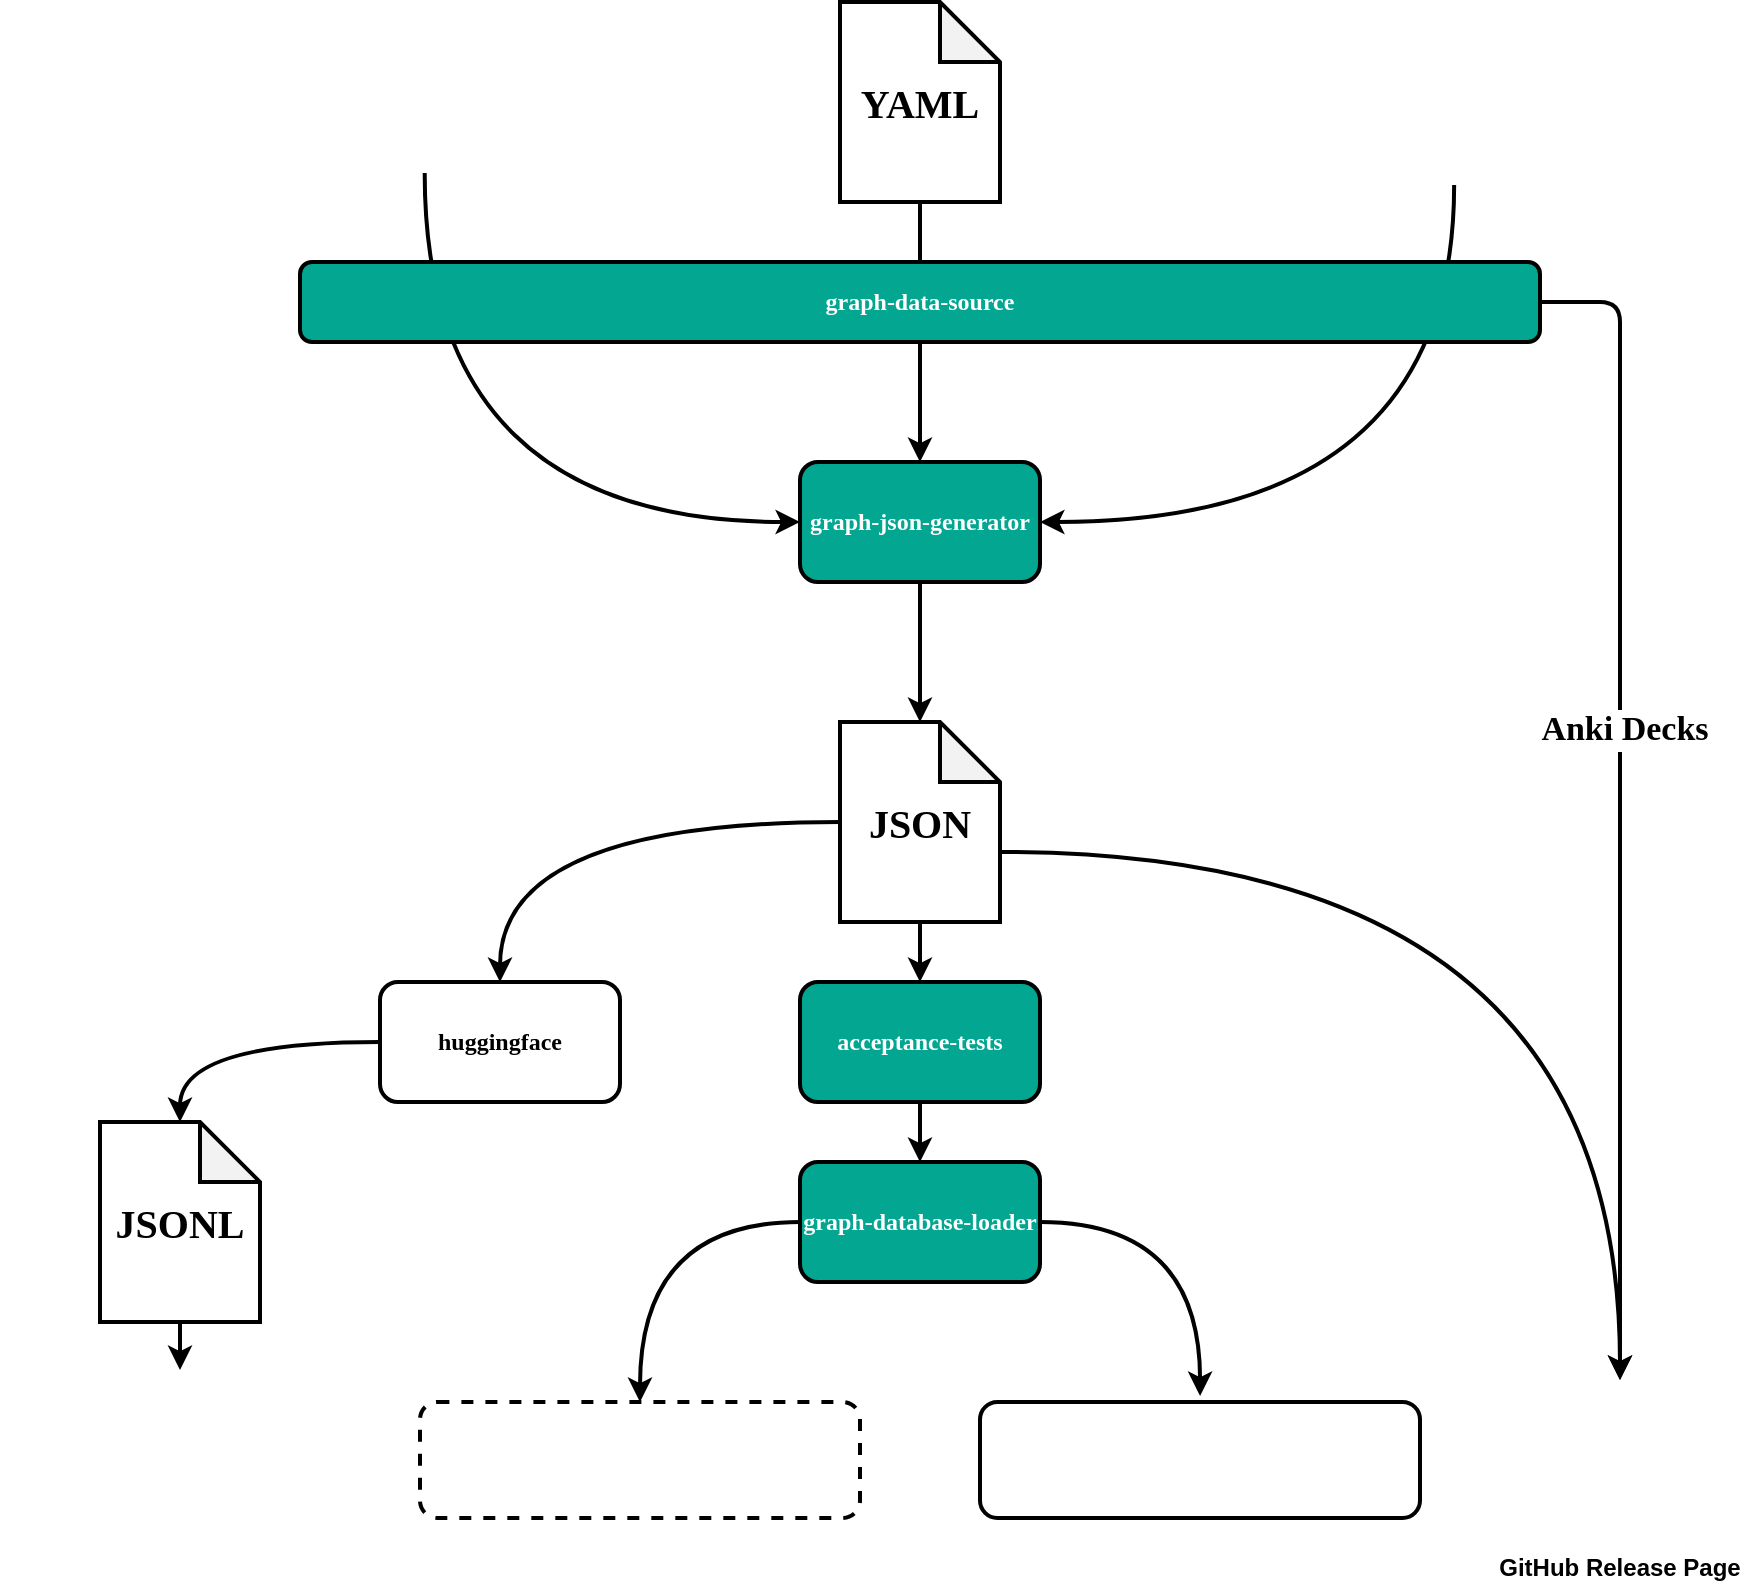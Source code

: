 <mxfile version="28.0.6">
  <diagram id="EdGJA9e4Q2ieo2XDZF0G" name="Page-1">
    <mxGraphModel dx="2916" dy="1150" grid="1" gridSize="10" guides="1" tooltips="1" connect="1" arrows="1" fold="1" page="1" pageScale="1" pageWidth="850" pageHeight="1100" math="0" shadow="0">
      <root>
        <mxCell id="0" />
        <mxCell id="1" parent="0" />
        <mxCell id="T-jjDlv4j_7LP1yPRQte-26" style="edgeStyle=orthogonalEdgeStyle;rounded=0;orthogonalLoop=1;jettySize=auto;html=1;exitX=0.5;exitY=1;exitDx=0;exitDy=0;strokeWidth=2;fontStyle=1" parent="1" source="T-jjDlv4j_7LP1yPRQte-1" target="T-jjDlv4j_7LP1yPRQte-3" edge="1">
          <mxGeometry relative="1" as="geometry" />
        </mxCell>
        <mxCell id="T-jjDlv4j_7LP1yPRQte-1" value="&lt;font style=&quot;color: light-dark(rgb(255, 255, 255), rgb(255, 255, 255));&quot;&gt;graph-json-generator&lt;/font&gt;" style="rounded=1;whiteSpace=wrap;html=1;fontFamily=Poppins;fontSource=https%3A%2F%2Ffonts.googleapis.com%2Fcss%3Ffamily%3DPoppins;fontStyle=1;strokeWidth=2;strokeColor=default;fillColor=light-dark(#03A791,#03A791);" parent="1" vertex="1">
          <mxGeometry x="280" y="340" width="120" height="60" as="geometry" />
        </mxCell>
        <mxCell id="T-jjDlv4j_7LP1yPRQte-9" style="edgeStyle=orthogonalEdgeStyle;rounded=0;orthogonalLoop=1;jettySize=auto;html=1;exitX=0;exitY=0.5;exitDx=0;exitDy=0;exitPerimeter=0;entryX=0.5;entryY=0;entryDx=0;entryDy=0;strokeWidth=2;fontStyle=1;curved=1;" parent="1" source="T-jjDlv4j_7LP1yPRQte-3" target="T-jjDlv4j_7LP1yPRQte-5" edge="1">
          <mxGeometry relative="1" as="geometry" />
        </mxCell>
        <mxCell id="T-jjDlv4j_7LP1yPRQte-23" style="edgeStyle=orthogonalEdgeStyle;rounded=0;orthogonalLoop=1;jettySize=auto;html=1;strokeWidth=2;fontStyle=1" parent="1" source="T-jjDlv4j_7LP1yPRQte-3" target="C5KaRRyOP_gIzHdJBiek-3" edge="1">
          <mxGeometry relative="1" as="geometry">
            <mxPoint x="340" y="640" as="sourcePoint" />
          </mxGeometry>
        </mxCell>
        <mxCell id="T-jjDlv4j_7LP1yPRQte-24" style="edgeStyle=orthogonalEdgeStyle;rounded=0;orthogonalLoop=1;jettySize=auto;html=1;exitX=0;exitY=0;exitDx=80;exitDy=65;exitPerimeter=0;strokeWidth=2;fontStyle=1;curved=1;" parent="1" source="T-jjDlv4j_7LP1yPRQte-3" target="T-jjDlv4j_7LP1yPRQte-25" edge="1">
          <mxGeometry relative="1" as="geometry">
            <mxPoint x="650" y="535" as="targetPoint" />
          </mxGeometry>
        </mxCell>
        <mxCell id="T-jjDlv4j_7LP1yPRQte-3" value="&lt;font style=&quot;font-size: 20px;&quot;&gt;JSON&lt;/font&gt;" style="shape=note;whiteSpace=wrap;html=1;backgroundOutline=1;darkOpacity=0.05;fontFamily=Poppins;fontSource=https%3A%2F%2Ffonts.googleapis.com%2Fcss%3Ffamily%3DPoppins;fontStyle=1;strokeWidth=2;" parent="1" vertex="1">
          <mxGeometry x="300" y="470" width="80" height="100" as="geometry" />
        </mxCell>
        <mxCell id="T-jjDlv4j_7LP1yPRQte-21" style="edgeStyle=orthogonalEdgeStyle;rounded=0;orthogonalLoop=1;jettySize=auto;html=1;exitX=0;exitY=0.5;exitDx=0;exitDy=0;entryX=0.5;entryY=0;entryDx=0;entryDy=0;strokeWidth=2;fontStyle=1;curved=1;" parent="1" source="T-jjDlv4j_7LP1yPRQte-4" target="T-jjDlv4j_7LP1yPRQte-17" edge="1">
          <mxGeometry relative="1" as="geometry" />
        </mxCell>
        <mxCell id="T-jjDlv4j_7LP1yPRQte-22" style="edgeStyle=orthogonalEdgeStyle;rounded=0;orthogonalLoop=1;jettySize=auto;html=1;exitX=1;exitY=0.5;exitDx=0;exitDy=0;strokeWidth=2;fontStyle=1;curved=1;" parent="1" source="T-jjDlv4j_7LP1yPRQte-4" target="T-jjDlv4j_7LP1yPRQte-14" edge="1">
          <mxGeometry relative="1" as="geometry">
            <mxPoint x="470" y="810" as="targetPoint" />
          </mxGeometry>
        </mxCell>
        <mxCell id="T-jjDlv4j_7LP1yPRQte-4" value="&lt;font style=&quot;color: light-dark(rgb(255, 255, 255), rgb(255, 255, 255));&quot;&gt;graph-database-loader&lt;/font&gt;" style="rounded=1;whiteSpace=wrap;html=1;fontFamily=Poppins;fontSource=https%3A%2F%2Ffonts.googleapis.com%2Fcss%3Ffamily%3DPoppins;fontStyle=1;strokeWidth=2;fillColor=light-dark(#03A791,#03A791);" parent="1" vertex="1">
          <mxGeometry x="280" y="690" width="120" height="60" as="geometry" />
        </mxCell>
        <mxCell id="T-jjDlv4j_7LP1yPRQte-5" value="huggingface" style="rounded=1;whiteSpace=wrap;html=1;fontFamily=Poppins;fontSource=https%3A%2F%2Ffonts.googleapis.com%2Fcss%3Ffamily%3DPoppins;fontStyle=1;strokeWidth=2;" parent="1" vertex="1">
          <mxGeometry x="70" y="600" width="120" height="60" as="geometry" />
        </mxCell>
        <mxCell id="T-jjDlv4j_7LP1yPRQte-27" style="edgeStyle=orthogonalEdgeStyle;rounded=0;orthogonalLoop=1;jettySize=auto;html=1;exitX=0.5;exitY=1;exitDx=0;exitDy=0;exitPerimeter=0;strokeWidth=2;fontStyle=1" parent="1" source="T-jjDlv4j_7LP1yPRQte-7" target="T-jjDlv4j_7LP1yPRQte-1" edge="1">
          <mxGeometry relative="1" as="geometry" />
        </mxCell>
        <mxCell id="T-jjDlv4j_7LP1yPRQte-7" value="&lt;font style=&quot;font-size: 20px;&quot;&gt;YAML&lt;/font&gt;" style="shape=note;whiteSpace=wrap;html=1;backgroundOutline=1;darkOpacity=0.05;fontFamily=Poppins;fontSource=https%3A%2F%2Ffonts.googleapis.com%2Fcss%3Ffamily%3DPoppins;fontStyle=1;strokeWidth=2;" parent="1" vertex="1">
          <mxGeometry x="300" y="110" width="80" height="100" as="geometry" />
        </mxCell>
        <mxCell id="T-jjDlv4j_7LP1yPRQte-8" value="" style="shape=image;verticalLabelPosition=bottom;labelBackgroundColor=default;verticalAlign=top;aspect=fixed;imageAspect=0;image=https://repository-images.githubusercontent.com/250213286/d6f09c00-7066-11eb-88ac-0b319e59658a;fontFamily=Poppins;fontSource=https%3A%2F%2Ffonts.googleapis.com%2Fcss%3Ffamily%3DPoppins;fontStyle=1;strokeWidth=2;" parent="1" vertex="1">
          <mxGeometry x="-120" y="794" width="180" height="90" as="geometry" />
        </mxCell>
        <mxCell id="T-jjDlv4j_7LP1yPRQte-13" style="edgeStyle=orthogonalEdgeStyle;rounded=0;orthogonalLoop=1;jettySize=auto;html=1;exitX=0.5;exitY=1;exitDx=0;exitDy=0;exitPerimeter=0;strokeWidth=2;fontStyle=1" parent="1" source="T-jjDlv4j_7LP1yPRQte-10" target="T-jjDlv4j_7LP1yPRQte-8" edge="1">
          <mxGeometry relative="1" as="geometry" />
        </mxCell>
        <mxCell id="T-jjDlv4j_7LP1yPRQte-10" value="&lt;font style=&quot;font-size: 20px;&quot;&gt;JSONL&lt;/font&gt;" style="shape=note;whiteSpace=wrap;html=1;backgroundOutline=1;darkOpacity=0.05;fontFamily=Poppins;fontSource=https%3A%2F%2Ffonts.googleapis.com%2Fcss%3Ffamily%3DPoppins;fontStyle=1;strokeWidth=2;" parent="1" vertex="1">
          <mxGeometry x="-70" y="670" width="80" height="100" as="geometry" />
        </mxCell>
        <mxCell id="T-jjDlv4j_7LP1yPRQte-12" style="edgeStyle=orthogonalEdgeStyle;rounded=0;orthogonalLoop=1;jettySize=auto;html=1;exitX=0;exitY=0.5;exitDx=0;exitDy=0;entryX=0.5;entryY=0;entryDx=0;entryDy=0;entryPerimeter=0;strokeWidth=2;fontStyle=1;curved=1;" parent="1" source="T-jjDlv4j_7LP1yPRQte-5" target="T-jjDlv4j_7LP1yPRQte-10" edge="1">
          <mxGeometry relative="1" as="geometry" />
        </mxCell>
        <mxCell id="T-jjDlv4j_7LP1yPRQte-19" value="" style="group;strokeWidth=2;fontStyle=1" parent="1" vertex="1" connectable="0">
          <mxGeometry x="90.0" y="810" width="220" height="58" as="geometry" />
        </mxCell>
        <mxCell id="T-jjDlv4j_7LP1yPRQte-16" value="" style="shape=image;verticalLabelPosition=bottom;labelBackgroundColor=default;verticalAlign=top;aspect=fixed;imageAspect=0;image=https://github.com/QubitPi/QubitPi/raw/master/img/arango-logo-with-text.png?raw=true;strokeWidth=2;fontStyle=1" parent="T-jjDlv4j_7LP1yPRQte-19" vertex="1">
          <mxGeometry x="8.65" y="3" width="202.7" height="50" as="geometry" />
        </mxCell>
        <mxCell id="T-jjDlv4j_7LP1yPRQte-17" value="" style="rounded=1;whiteSpace=wrap;html=1;fillColor=none;strokeWidth=2;dashed=1;fontStyle=1" parent="T-jjDlv4j_7LP1yPRQte-19" vertex="1">
          <mxGeometry width="220" height="58" as="geometry" />
        </mxCell>
        <mxCell id="T-jjDlv4j_7LP1yPRQte-25" value="GitHub Release Page" style="shape=image;verticalLabelPosition=bottom;labelBackgroundColor=default;verticalAlign=top;aspect=fixed;imageAspect=0;image=https://upload.wikimedia.org/wikipedia/commons/thumb/c/c2/GitHub_Invertocat_Logo.svg/250px-GitHub_Invertocat_Logo.svg.png;strokeWidth=2;fontStyle=1" parent="1" vertex="1">
          <mxGeometry x="650" y="799" width="80" height="80" as="geometry" />
        </mxCell>
        <mxCell id="dO7Njd2AKl4eKcglXN07-6" style="edgeStyle=orthogonalEdgeStyle;rounded=0;orthogonalLoop=1;jettySize=auto;html=1;exitX=0.5;exitY=1;exitDx=0;exitDy=0;entryX=0;entryY=0.5;entryDx=0;entryDy=0;strokeWidth=2;curved=1;" parent="1" source="dO7Njd2AKl4eKcglXN07-3" target="T-jjDlv4j_7LP1yPRQte-1" edge="1">
          <mxGeometry relative="1" as="geometry" />
        </mxCell>
        <mxCell id="dO7Njd2AKl4eKcglXN07-3" value="" style="shape=image;verticalLabelPosition=bottom;labelBackgroundColor=default;verticalAlign=top;aspect=fixed;imageAspect=0;image=https://i0.wp.com/securityaffairs.com/wp-content/uploads/2024/10/image-13.png?fit=417,121&amp;ssl=1;" parent="1" vertex="1">
          <mxGeometry x="-30" y="124.5" width="244.69" height="71" as="geometry" />
        </mxCell>
        <mxCell id="dO7Njd2AKl4eKcglXN07-5" style="edgeStyle=orthogonalEdgeStyle;rounded=0;orthogonalLoop=1;jettySize=auto;html=1;exitX=0.5;exitY=1;exitDx=0;exitDy=0;entryX=1;entryY=0.5;entryDx=0;entryDy=0;strokeWidth=2;curved=1;" parent="1" source="dO7Njd2AKl4eKcglXN07-4" target="T-jjDlv4j_7LP1yPRQte-1" edge="1">
          <mxGeometry relative="1" as="geometry" />
        </mxCell>
        <mxCell id="dO7Njd2AKl4eKcglXN07-4" value="" style="shape=image;verticalLabelPosition=bottom;labelBackgroundColor=default;verticalAlign=top;aspect=fixed;imageAspect=0;image=https://i.ebayimg.com/images/g/BEoAAOSwRlllRdVH/s-l1200.png;" parent="1" vertex="1">
          <mxGeometry x="510.0" y="118.5" width="194.15" height="83" as="geometry" />
        </mxCell>
        <mxCell id="CfEOtmDMQt-NS2igvaPQ-2" value="" style="group" parent="1" vertex="1" connectable="0">
          <mxGeometry x="370" y="807" width="220" height="64" as="geometry" />
        </mxCell>
        <mxCell id="CfEOtmDMQt-NS2igvaPQ-1" value="" style="rounded=1;whiteSpace=wrap;html=1;fillColor=none;strokeWidth=2;fontStyle=1" parent="CfEOtmDMQt-NS2igvaPQ-2" vertex="1">
          <mxGeometry y="3" width="220" height="58" as="geometry" />
        </mxCell>
        <mxCell id="T-jjDlv4j_7LP1yPRQte-14" value="" style="shape=image;verticalLabelPosition=bottom;labelBackgroundColor=default;verticalAlign=top;aspect=fixed;imageAspect=0;image=https://upload.wikimedia.org/wikipedia/commons/a/a5/Neo4j-logo2024color.png;strokeWidth=2;fontStyle=1" parent="CfEOtmDMQt-NS2igvaPQ-2" vertex="1">
          <mxGeometry x="19.86" width="180.28" height="64" as="geometry" />
        </mxCell>
        <mxCell id="C5KaRRyOP_gIzHdJBiek-4" style="edgeStyle=orthogonalEdgeStyle;rounded=0;orthogonalLoop=1;jettySize=auto;html=1;exitX=0.5;exitY=1;exitDx=0;exitDy=0;entryX=0.5;entryY=0;entryDx=0;entryDy=0;strokeWidth=2;" parent="1" source="C5KaRRyOP_gIzHdJBiek-3" target="T-jjDlv4j_7LP1yPRQte-4" edge="1">
          <mxGeometry relative="1" as="geometry" />
        </mxCell>
        <mxCell id="C5KaRRyOP_gIzHdJBiek-3" value="&lt;font style=&quot;color: light-dark(rgb(255, 255, 255), rgb(255, 255, 255));&quot;&gt;acceptance-tests&lt;/font&gt;" style="rounded=1;whiteSpace=wrap;html=1;fontFamily=Poppins;fontSource=https%3A%2F%2Ffonts.googleapis.com%2Fcss%3Ffamily%3DPoppins;fontStyle=1;strokeWidth=2;fillColor=light-dark(#03A791,#03A791);" parent="1" vertex="1">
          <mxGeometry x="280" y="600" width="120" height="60" as="geometry" />
        </mxCell>
        <mxCell id="7HvetvC7k7NAmO6hzOwE-2" style="edgeStyle=orthogonalEdgeStyle;rounded=1;orthogonalLoop=1;jettySize=auto;html=1;exitX=1;exitY=0.5;exitDx=0;exitDy=0;entryX=0.5;entryY=0;entryDx=0;entryDy=0;strokeWidth=2;curved=0;" parent="1" source="7HvetvC7k7NAmO6hzOwE-1" target="T-jjDlv4j_7LP1yPRQte-25" edge="1">
          <mxGeometry relative="1" as="geometry" />
        </mxCell>
        <mxCell id="7HvetvC7k7NAmO6hzOwE-3" value="&lt;b&gt;&lt;font face=&quot;Poppins&quot; style=&quot;font-size: 17px;&quot;&gt;Anki Decks&lt;/font&gt;&lt;/b&gt;" style="edgeLabel;html=1;align=center;verticalAlign=middle;resizable=0;points=[];" parent="7HvetvC7k7NAmO6hzOwE-2" vertex="1" connectable="0">
          <mxGeometry x="-0.123" y="2" relative="1" as="geometry">
            <mxPoint as="offset" />
          </mxGeometry>
        </mxCell>
        <mxCell id="7HvetvC7k7NAmO6hzOwE-1" value="&lt;font style=&quot;color: light-dark(rgb(255, 255, 255), rgb(255, 255, 255));&quot;&gt;graph-data-source&lt;/font&gt;" style="rounded=1;whiteSpace=wrap;html=1;fontFamily=Poppins;fontSource=https%3A%2F%2Ffonts.googleapis.com%2Fcss%3Ffamily%3DPoppins;fontStyle=1;strokeWidth=2;strokeColor=default;fillColor=light-dark(#03A791,#03A791);" parent="1" vertex="1">
          <mxGeometry x="30" y="240" width="620" height="40" as="geometry" />
        </mxCell>
      </root>
    </mxGraphModel>
  </diagram>
</mxfile>
